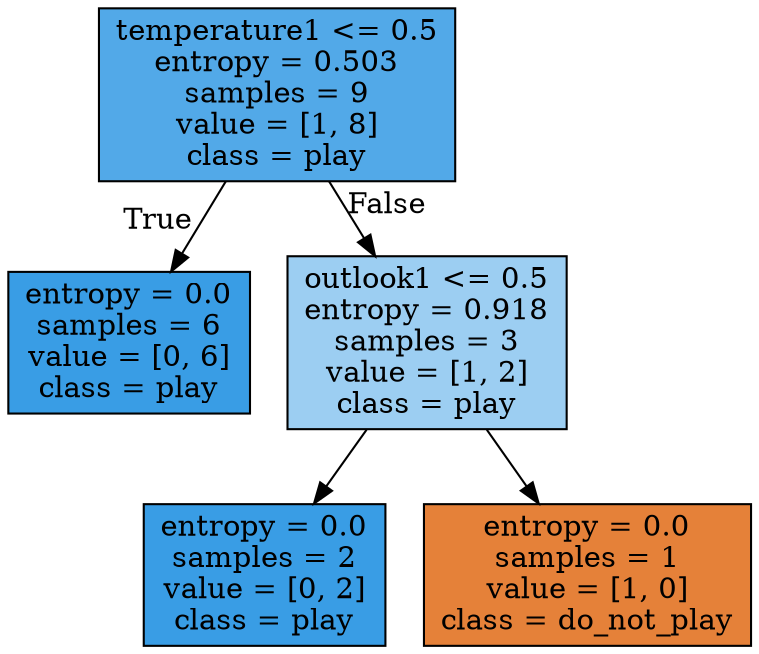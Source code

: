 digraph Tree {
node [shape=box, style="filled", color="black"] ;
0 [label="temperature1 <= 0.5\nentropy = 0.503\nsamples = 9\nvalue = [1, 8]\nclass = play", fillcolor="#52a9e8"] ;
1 [label="entropy = 0.0\nsamples = 6\nvalue = [0, 6]\nclass = play", fillcolor="#399de5"] ;
0 -> 1 [labeldistance=2.5, labelangle=45, headlabel="True"] ;
2 [label="outlook1 <= 0.5\nentropy = 0.918\nsamples = 3\nvalue = [1, 2]\nclass = play", fillcolor="#9ccef2"] ;
0 -> 2 [labeldistance=2.5, labelangle=-45, headlabel="False"] ;
3 [label="entropy = 0.0\nsamples = 2\nvalue = [0, 2]\nclass = play", fillcolor="#399de5"] ;
2 -> 3 ;
4 [label="entropy = 0.0\nsamples = 1\nvalue = [1, 0]\nclass = do_not_play", fillcolor="#e58139"] ;
2 -> 4 ;
}